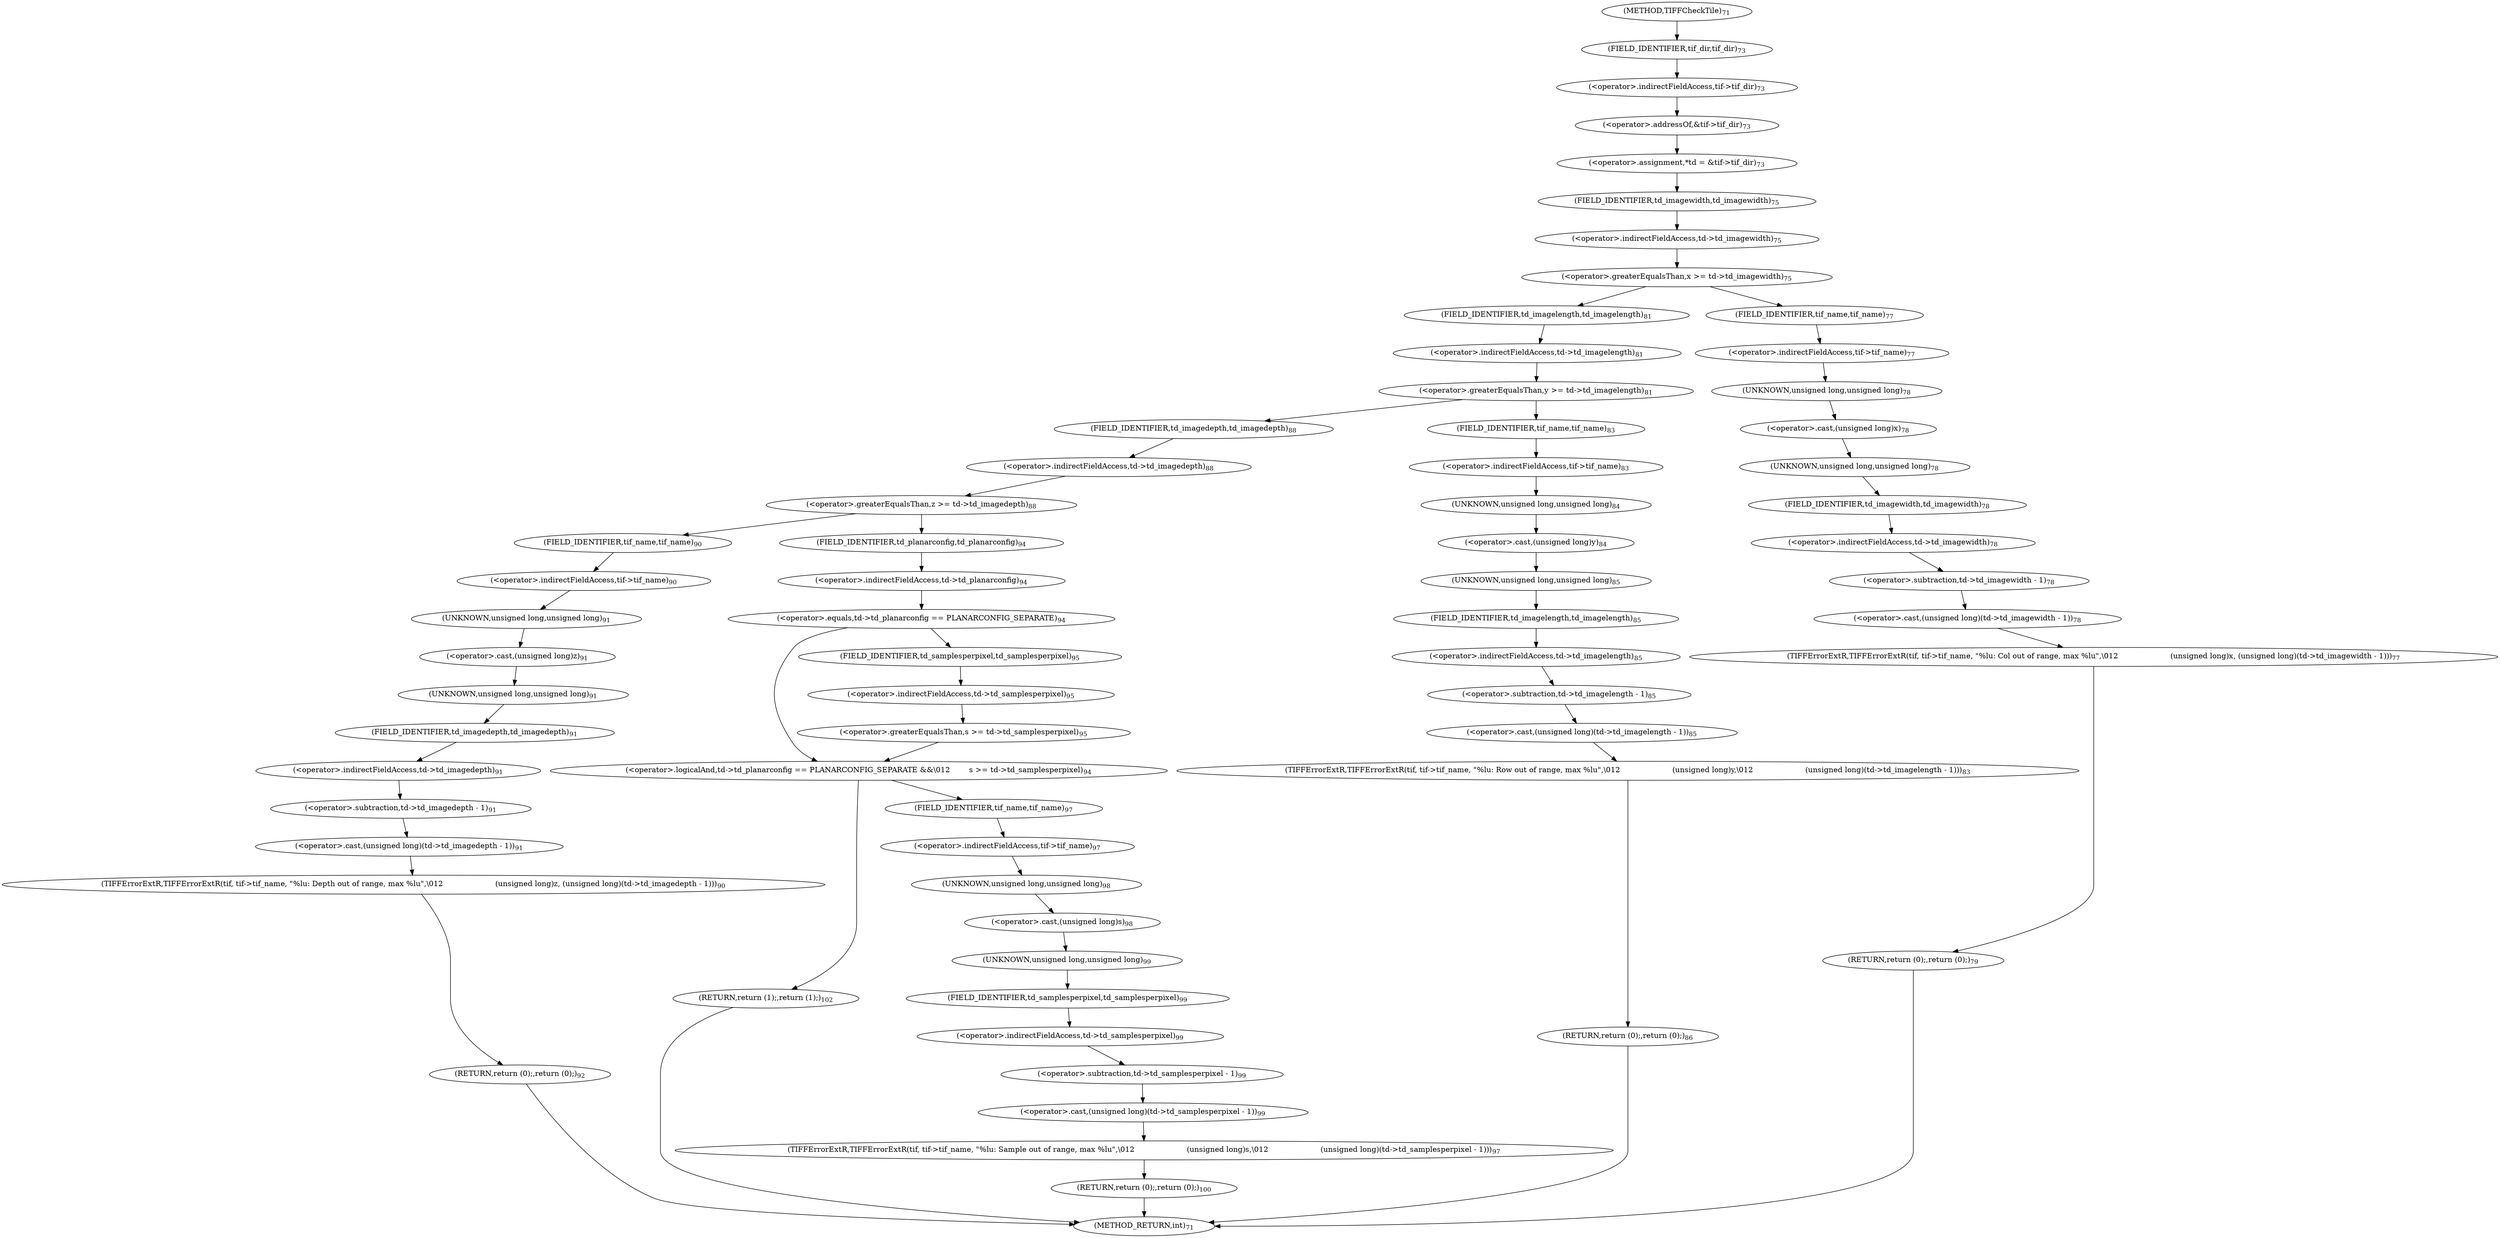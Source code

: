 digraph "TIFFCheckTile" {  
"29362" [label = <(&lt;operator&gt;.assignment,*td = &amp;tif-&gt;tif_dir)<SUB>73</SUB>> ]
"29474" [label = <(RETURN,return (1);,return (1);)<SUB>102</SUB>> ]
"29364" [label = <(&lt;operator&gt;.addressOf,&amp;tif-&gt;tif_dir)<SUB>73</SUB>> ]
"29369" [label = <(&lt;operator&gt;.greaterEqualsThan,x &gt;= td-&gt;td_imagewidth)<SUB>75</SUB>> ]
"29394" [label = <(&lt;operator&gt;.greaterEqualsThan,y &gt;= td-&gt;td_imagelength)<SUB>81</SUB>> ]
"29419" [label = <(&lt;operator&gt;.greaterEqualsThan,z &gt;= td-&gt;td_imagedepth)<SUB>88</SUB>> ]
"29444" [label = <(&lt;operator&gt;.logicalAnd,td-&gt;td_planarconfig == PLANARCONFIG_SEPARATE &amp;&amp;\012        s &gt;= td-&gt;td_samplesperpixel)<SUB>94</SUB>> ]
"29365" [label = <(&lt;operator&gt;.indirectFieldAccess,tif-&gt;tif_dir)<SUB>73</SUB>> ]
"29371" [label = <(&lt;operator&gt;.indirectFieldAccess,td-&gt;td_imagewidth)<SUB>75</SUB>> ]
"29375" [label = <(TIFFErrorExtR,TIFFErrorExtR(tif, tif-&gt;tif_name, &quot;%lu: Col out of range, max %lu&quot;,\012                      (unsigned long)x, (unsigned long)(td-&gt;td_imagewidth - 1)))<SUB>77</SUB>> ]
"29391" [label = <(RETURN,return (0);,return (0);)<SUB>79</SUB>> ]
"29396" [label = <(&lt;operator&gt;.indirectFieldAccess,td-&gt;td_imagelength)<SUB>81</SUB>> ]
"29400" [label = <(TIFFErrorExtR,TIFFErrorExtR(tif, tif-&gt;tif_name, &quot;%lu: Row out of range, max %lu&quot;,\012                      (unsigned long)y,\012                      (unsigned long)(td-&gt;td_imagelength - 1)))<SUB>83</SUB>> ]
"29416" [label = <(RETURN,return (0);,return (0);)<SUB>86</SUB>> ]
"29421" [label = <(&lt;operator&gt;.indirectFieldAccess,td-&gt;td_imagedepth)<SUB>88</SUB>> ]
"29425" [label = <(TIFFErrorExtR,TIFFErrorExtR(tif, tif-&gt;tif_name, &quot;%lu: Depth out of range, max %lu&quot;,\012                      (unsigned long)z, (unsigned long)(td-&gt;td_imagedepth - 1)))<SUB>90</SUB>> ]
"29441" [label = <(RETURN,return (0);,return (0);)<SUB>92</SUB>> ]
"29445" [label = <(&lt;operator&gt;.equals,td-&gt;td_planarconfig == PLANARCONFIG_SEPARATE)<SUB>94</SUB>> ]
"29450" [label = <(&lt;operator&gt;.greaterEqualsThan,s &gt;= td-&gt;td_samplesperpixel)<SUB>95</SUB>> ]
"29456" [label = <(TIFFErrorExtR,TIFFErrorExtR(tif, tif-&gt;tif_name, &quot;%lu: Sample out of range, max %lu&quot;,\012                      (unsigned long)s,\012                      (unsigned long)(td-&gt;td_samplesperpixel - 1)))<SUB>97</SUB>> ]
"29472" [label = <(RETURN,return (0);,return (0);)<SUB>100</SUB>> ]
"29367" [label = <(FIELD_IDENTIFIER,tif_dir,tif_dir)<SUB>73</SUB>> ]
"29373" [label = <(FIELD_IDENTIFIER,td_imagewidth,td_imagewidth)<SUB>75</SUB>> ]
"29377" [label = <(&lt;operator&gt;.indirectFieldAccess,tif-&gt;tif_name)<SUB>77</SUB>> ]
"29381" [label = <(&lt;operator&gt;.cast,(unsigned long)x)<SUB>78</SUB>> ]
"29384" [label = <(&lt;operator&gt;.cast,(unsigned long)(td-&gt;td_imagewidth - 1))<SUB>78</SUB>> ]
"29398" [label = <(FIELD_IDENTIFIER,td_imagelength,td_imagelength)<SUB>81</SUB>> ]
"29402" [label = <(&lt;operator&gt;.indirectFieldAccess,tif-&gt;tif_name)<SUB>83</SUB>> ]
"29406" [label = <(&lt;operator&gt;.cast,(unsigned long)y)<SUB>84</SUB>> ]
"29409" [label = <(&lt;operator&gt;.cast,(unsigned long)(td-&gt;td_imagelength - 1))<SUB>85</SUB>> ]
"29423" [label = <(FIELD_IDENTIFIER,td_imagedepth,td_imagedepth)<SUB>88</SUB>> ]
"29427" [label = <(&lt;operator&gt;.indirectFieldAccess,tif-&gt;tif_name)<SUB>90</SUB>> ]
"29431" [label = <(&lt;operator&gt;.cast,(unsigned long)z)<SUB>91</SUB>> ]
"29434" [label = <(&lt;operator&gt;.cast,(unsigned long)(td-&gt;td_imagedepth - 1))<SUB>91</SUB>> ]
"29446" [label = <(&lt;operator&gt;.indirectFieldAccess,td-&gt;td_planarconfig)<SUB>94</SUB>> ]
"29452" [label = <(&lt;operator&gt;.indirectFieldAccess,td-&gt;td_samplesperpixel)<SUB>95</SUB>> ]
"29458" [label = <(&lt;operator&gt;.indirectFieldAccess,tif-&gt;tif_name)<SUB>97</SUB>> ]
"29462" [label = <(&lt;operator&gt;.cast,(unsigned long)s)<SUB>98</SUB>> ]
"29465" [label = <(&lt;operator&gt;.cast,(unsigned long)(td-&gt;td_samplesperpixel - 1))<SUB>99</SUB>> ]
"29379" [label = <(FIELD_IDENTIFIER,tif_name,tif_name)<SUB>77</SUB>> ]
"29382" [label = <(UNKNOWN,unsigned long,unsigned long)<SUB>78</SUB>> ]
"29385" [label = <(UNKNOWN,unsigned long,unsigned long)<SUB>78</SUB>> ]
"29386" [label = <(&lt;operator&gt;.subtraction,td-&gt;td_imagewidth - 1)<SUB>78</SUB>> ]
"29404" [label = <(FIELD_IDENTIFIER,tif_name,tif_name)<SUB>83</SUB>> ]
"29407" [label = <(UNKNOWN,unsigned long,unsigned long)<SUB>84</SUB>> ]
"29410" [label = <(UNKNOWN,unsigned long,unsigned long)<SUB>85</SUB>> ]
"29411" [label = <(&lt;operator&gt;.subtraction,td-&gt;td_imagelength - 1)<SUB>85</SUB>> ]
"29429" [label = <(FIELD_IDENTIFIER,tif_name,tif_name)<SUB>90</SUB>> ]
"29432" [label = <(UNKNOWN,unsigned long,unsigned long)<SUB>91</SUB>> ]
"29435" [label = <(UNKNOWN,unsigned long,unsigned long)<SUB>91</SUB>> ]
"29436" [label = <(&lt;operator&gt;.subtraction,td-&gt;td_imagedepth - 1)<SUB>91</SUB>> ]
"29448" [label = <(FIELD_IDENTIFIER,td_planarconfig,td_planarconfig)<SUB>94</SUB>> ]
"29454" [label = <(FIELD_IDENTIFIER,td_samplesperpixel,td_samplesperpixel)<SUB>95</SUB>> ]
"29460" [label = <(FIELD_IDENTIFIER,tif_name,tif_name)<SUB>97</SUB>> ]
"29463" [label = <(UNKNOWN,unsigned long,unsigned long)<SUB>98</SUB>> ]
"29466" [label = <(UNKNOWN,unsigned long,unsigned long)<SUB>99</SUB>> ]
"29467" [label = <(&lt;operator&gt;.subtraction,td-&gt;td_samplesperpixel - 1)<SUB>99</SUB>> ]
"29387" [label = <(&lt;operator&gt;.indirectFieldAccess,td-&gt;td_imagewidth)<SUB>78</SUB>> ]
"29412" [label = <(&lt;operator&gt;.indirectFieldAccess,td-&gt;td_imagelength)<SUB>85</SUB>> ]
"29437" [label = <(&lt;operator&gt;.indirectFieldAccess,td-&gt;td_imagedepth)<SUB>91</SUB>> ]
"29468" [label = <(&lt;operator&gt;.indirectFieldAccess,td-&gt;td_samplesperpixel)<SUB>99</SUB>> ]
"29389" [label = <(FIELD_IDENTIFIER,td_imagewidth,td_imagewidth)<SUB>78</SUB>> ]
"29414" [label = <(FIELD_IDENTIFIER,td_imagelength,td_imagelength)<SUB>85</SUB>> ]
"29439" [label = <(FIELD_IDENTIFIER,td_imagedepth,td_imagedepth)<SUB>91</SUB>> ]
"29470" [label = <(FIELD_IDENTIFIER,td_samplesperpixel,td_samplesperpixel)<SUB>99</SUB>> ]
"29354" [label = <(METHOD,TIFFCheckTile)<SUB>71</SUB>> ]
"29476" [label = <(METHOD_RETURN,int)<SUB>71</SUB>> ]
  "29362" -> "29373" 
  "29474" -> "29476" 
  "29364" -> "29362" 
  "29369" -> "29379" 
  "29369" -> "29398" 
  "29394" -> "29404" 
  "29394" -> "29423" 
  "29419" -> "29429" 
  "29419" -> "29448" 
  "29444" -> "29460" 
  "29444" -> "29474" 
  "29365" -> "29364" 
  "29371" -> "29369" 
  "29375" -> "29391" 
  "29391" -> "29476" 
  "29396" -> "29394" 
  "29400" -> "29416" 
  "29416" -> "29476" 
  "29421" -> "29419" 
  "29425" -> "29441" 
  "29441" -> "29476" 
  "29445" -> "29444" 
  "29445" -> "29454" 
  "29450" -> "29444" 
  "29456" -> "29472" 
  "29472" -> "29476" 
  "29367" -> "29365" 
  "29373" -> "29371" 
  "29377" -> "29382" 
  "29381" -> "29385" 
  "29384" -> "29375" 
  "29398" -> "29396" 
  "29402" -> "29407" 
  "29406" -> "29410" 
  "29409" -> "29400" 
  "29423" -> "29421" 
  "29427" -> "29432" 
  "29431" -> "29435" 
  "29434" -> "29425" 
  "29446" -> "29445" 
  "29452" -> "29450" 
  "29458" -> "29463" 
  "29462" -> "29466" 
  "29465" -> "29456" 
  "29379" -> "29377" 
  "29382" -> "29381" 
  "29385" -> "29389" 
  "29386" -> "29384" 
  "29404" -> "29402" 
  "29407" -> "29406" 
  "29410" -> "29414" 
  "29411" -> "29409" 
  "29429" -> "29427" 
  "29432" -> "29431" 
  "29435" -> "29439" 
  "29436" -> "29434" 
  "29448" -> "29446" 
  "29454" -> "29452" 
  "29460" -> "29458" 
  "29463" -> "29462" 
  "29466" -> "29470" 
  "29467" -> "29465" 
  "29387" -> "29386" 
  "29412" -> "29411" 
  "29437" -> "29436" 
  "29468" -> "29467" 
  "29389" -> "29387" 
  "29414" -> "29412" 
  "29439" -> "29437" 
  "29470" -> "29468" 
  "29354" -> "29367" 
}
